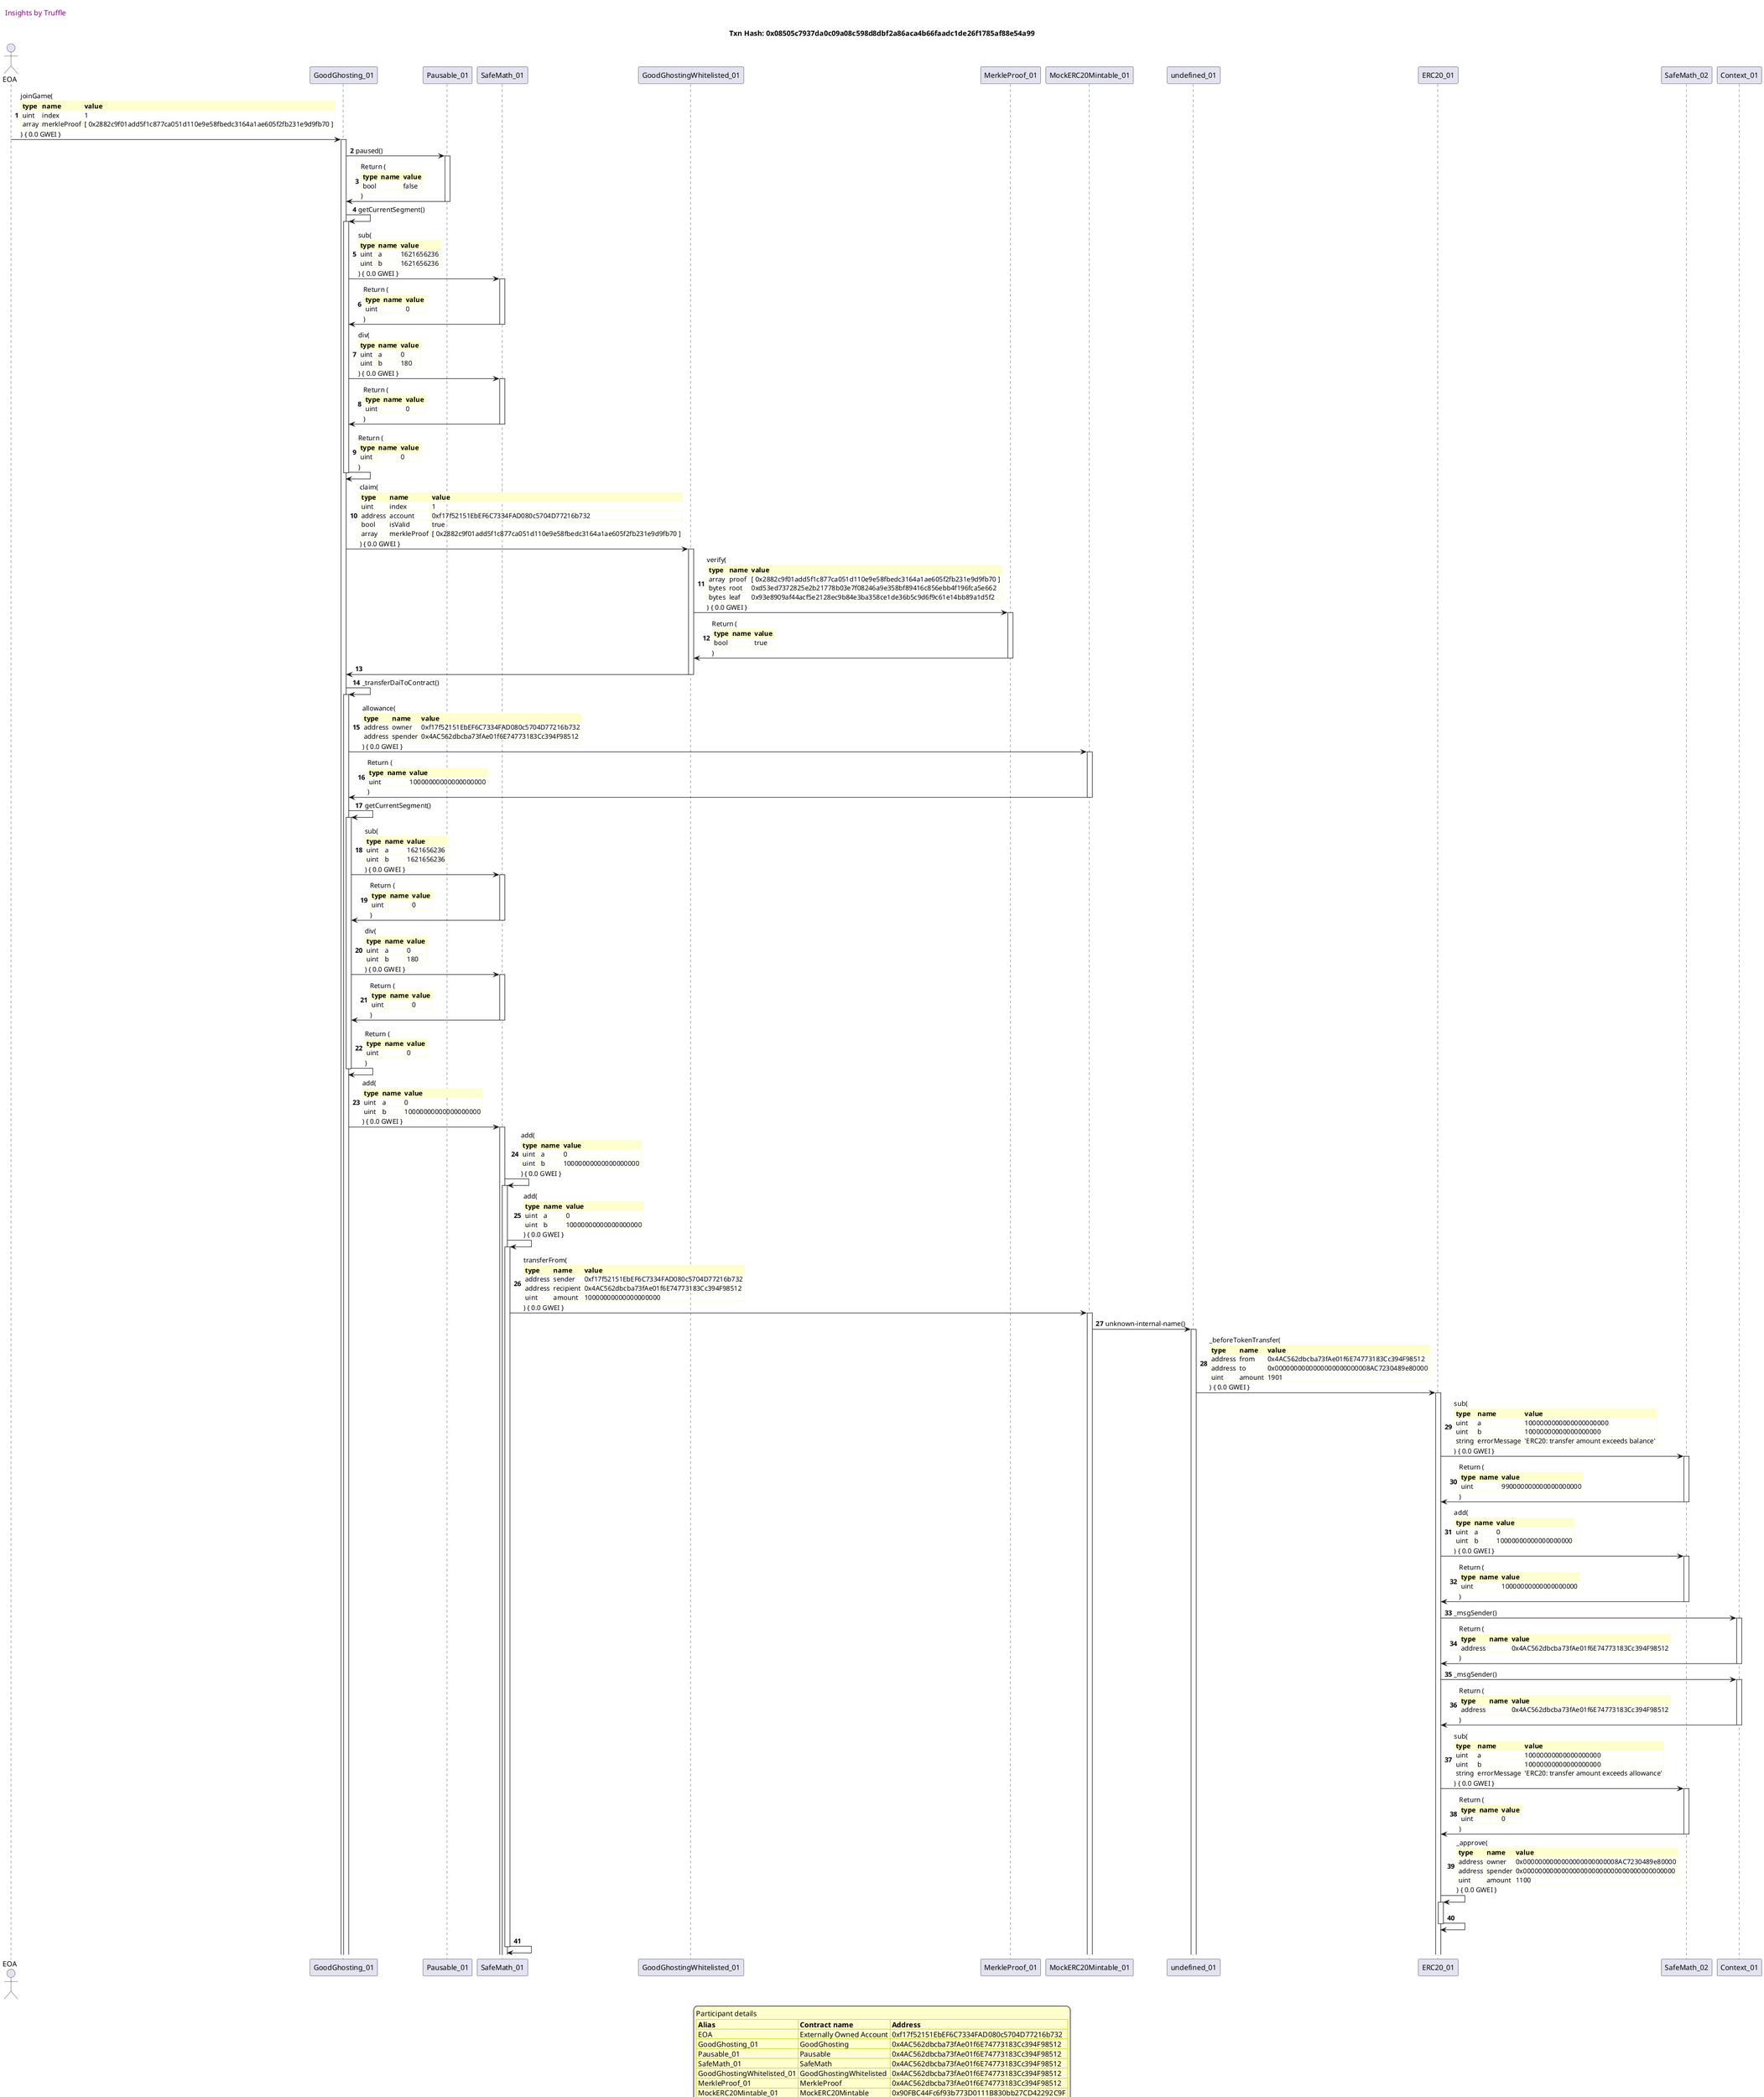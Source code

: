 

@startuml

autonumber
skinparam legendBackgroundColor #FEFECE

<style>
      header {
        HorizontalAlignment left
        FontColor purple
        FontSize 14
        Padding 10
      }
    </style>

header Insights by Truffle

title Txn Hash: 0x08505c7937da0c09a08c598d8dbf2a86aca4b66faadc1de26f1785af88e54a99


actor EOA as "EOA"
participant GoodGhosting_01 as "GoodGhosting_01"
participant Pausable_01 as "Pausable_01"
participant SafeMath_01 as "SafeMath_01"
participant GoodGhostingWhitelisted_01 as "GoodGhostingWhitelisted_01"
participant MerkleProof_01 as "MerkleProof_01"
participant MockERC20Mintable_01 as "MockERC20Mintable_01"
participant undefined_01 as "undefined_01"
participant ERC20_01 as "ERC20_01"
participant SafeMath_02 as "SafeMath_02"
participant Context_01 as "Context_01"

"EOA" -> "GoodGhosting_01" ++: joinGame(\n\
<#FEFECE,#FEFECE>|= type |= name |= value |\n\
| uint | index | 1 |\n\
| array | merkleProof | [ 0x2882c9f01add5f1c877ca051d110e9e58fbedc3164a1ae605f2fb231e9d9fb70 ] |\n\
) { 0.0 GWEI }
"GoodGhosting_01" -> "Pausable_01" ++: paused()
"Pausable_01" -> "GoodGhosting_01" --: Return (\n\
<#FEFECE,#FEFECE>|= type |= name |= value |\n\
| bool |  | false |\n\
)
"GoodGhosting_01" -> "GoodGhosting_01" ++: getCurrentSegment()
"GoodGhosting_01" -> "SafeMath_01" ++: sub(\n\
<#FEFECE,#FEFECE>|= type |= name |= value |\n\
| uint | a | 1621656236 |\n\
| uint | b | 1621656236 |\n\
) { 0.0 GWEI }
"SafeMath_01" -> "GoodGhosting_01" --: Return (\n\
<#FEFECE,#FEFECE>|= type |= name |= value |\n\
| uint |  | 0 |\n\
)
"GoodGhosting_01" -> "SafeMath_01" ++: div(\n\
<#FEFECE,#FEFECE>|= type |= name |= value |\n\
| uint | a | 0 |\n\
| uint | b | 180 |\n\
) { 0.0 GWEI }
"SafeMath_01" -> "GoodGhosting_01" --: Return (\n\
<#FEFECE,#FEFECE>|= type |= name |= value |\n\
| uint |  | 0 |\n\
)
"GoodGhosting_01" -> "GoodGhosting_01" --: Return (\n\
<#FEFECE,#FEFECE>|= type |= name |= value |\n\
| uint |  | 0 |\n\
)
"GoodGhosting_01" -> "GoodGhostingWhitelisted_01" ++: claim(\n\
<#FEFECE,#FEFECE>|= type |= name |= value |\n\
| uint | index | 1 |\n\
| address | account | 0xf17f52151EbEF6C7334FAD080c5704D77216b732 |\n\
| bool | isValid | true |\n\
| array | merkleProof | [ 0x2882c9f01add5f1c877ca051d110e9e58fbedc3164a1ae605f2fb231e9d9fb70 ] |\n\
) { 0.0 GWEI }
"GoodGhostingWhitelisted_01" -> "MerkleProof_01" ++: verify(\n\
<#FEFECE,#FEFECE>|= type |= name |= value |\n\
| array | proof | [ 0x2882c9f01add5f1c877ca051d110e9e58fbedc3164a1ae605f2fb231e9d9fb70 ] |\n\
| bytes | root | 0xd53ed7372825e2b21778b03e7f08246a9e358bf89416c856ebb4f196fca5e662 |\n\
| bytes | leaf | 0x93e8909af44acf5e2128ec9b84e3ba358ce1de36b5c9d6f9c61e14bb89a1d5f2 |\n\
) { 0.0 GWEI }
"MerkleProof_01" -> "GoodGhostingWhitelisted_01" --: Return (\n\
<#FEFECE,#FEFECE>|= type |= name |= value |\n\
| bool |  | true |\n\
)
"GoodGhostingWhitelisted_01" -> "GoodGhosting_01" --: 
"GoodGhosting_01" -> "GoodGhosting_01" ++: _transferDaiToContract()
"GoodGhosting_01" -> "MockERC20Mintable_01" ++: allowance(\n\
<#FEFECE,#FEFECE>|= type |= name |= value |\n\
| address | owner | 0xf17f52151EbEF6C7334FAD080c5704D77216b732 |\n\
| address | spender | 0x4AC562dbcba73fAe01f6E74773183Cc394F98512 |\n\
) { 0.0 GWEI }
"MockERC20Mintable_01" -> "GoodGhosting_01" --: Return (\n\
<#FEFECE,#FEFECE>|= type |= name |= value |\n\
| uint |  | 10000000000000000000 |\n\
)
"GoodGhosting_01" -> "GoodGhosting_01" ++: getCurrentSegment()
"GoodGhosting_01" -> "SafeMath_01" ++: sub(\n\
<#FEFECE,#FEFECE>|= type |= name |= value |\n\
| uint | a | 1621656236 |\n\
| uint | b | 1621656236 |\n\
) { 0.0 GWEI }
"SafeMath_01" -> "GoodGhosting_01" --: Return (\n\
<#FEFECE,#FEFECE>|= type |= name |= value |\n\
| uint |  | 0 |\n\
)
"GoodGhosting_01" -> "SafeMath_01" ++: div(\n\
<#FEFECE,#FEFECE>|= type |= name |= value |\n\
| uint | a | 0 |\n\
| uint | b | 180 |\n\
) { 0.0 GWEI }
"SafeMath_01" -> "GoodGhosting_01" --: Return (\n\
<#FEFECE,#FEFECE>|= type |= name |= value |\n\
| uint |  | 0 |\n\
)
"GoodGhosting_01" -> "GoodGhosting_01" --: Return (\n\
<#FEFECE,#FEFECE>|= type |= name |= value |\n\
| uint |  | 0 |\n\
)
"GoodGhosting_01" -> "SafeMath_01" ++: add(\n\
<#FEFECE,#FEFECE>|= type |= name |= value |\n\
| uint | a | 0 |\n\
| uint | b | 10000000000000000000 |\n\
) { 0.0 GWEI }
"SafeMath_01" -> "SafeMath_01" ++: add(\n\
<#FEFECE,#FEFECE>|= type |= name |= value |\n\
| uint | a | 0 |\n\
| uint | b | 10000000000000000000 |\n\
) { 0.0 GWEI }
"SafeMath_01" -> "SafeMath_01" ++: add(\n\
<#FEFECE,#FEFECE>|= type |= name |= value |\n\
| uint | a | 0 |\n\
| uint | b | 10000000000000000000 |\n\
) { 0.0 GWEI }
"SafeMath_01" -> "MockERC20Mintable_01" ++: transferFrom(\n\
<#FEFECE,#FEFECE>|= type |= name |= value |\n\
| address | sender | 0xf17f52151EbEF6C7334FAD080c5704D77216b732 |\n\
| address | recipient | 0x4AC562dbcba73fAe01f6E74773183Cc394F98512 |\n\
| uint | amount | 10000000000000000000 |\n\
) { 0.0 GWEI }
"MockERC20Mintable_01" -> "undefined_01" ++: unknown-internal-name()
"undefined_01" -> "ERC20_01" ++: _beforeTokenTransfer(\n\
<#FEFECE,#FEFECE>|= type |= name |= value |\n\
| address | from | 0x4AC562dbcba73fAe01f6E74773183Cc394F98512 |\n\
| address | to | 0x0000000000000000000000008AC7230489e80000 |\n\
| uint | amount | 1901 |\n\
) { 0.0 GWEI }
"ERC20_01" -> "SafeMath_02" ++: sub(\n\
<#FEFECE,#FEFECE>|= type |= name |= value |\n\
| uint | a | 1000000000000000000000 |\n\
| uint | b | 10000000000000000000 |\n\
| string | errorMessage | 'ERC20: transfer amount exceeds balance' |\n\
) { 0.0 GWEI }
"SafeMath_02" -> "ERC20_01" --: Return (\n\
<#FEFECE,#FEFECE>|= type |= name |= value |\n\
| uint |  | 990000000000000000000 |\n\
)
"ERC20_01" -> "SafeMath_02" ++: add(\n\
<#FEFECE,#FEFECE>|= type |= name |= value |\n\
| uint | a | 0 |\n\
| uint | b | 10000000000000000000 |\n\
) { 0.0 GWEI }
"SafeMath_02" -> "ERC20_01" --: Return (\n\
<#FEFECE,#FEFECE>|= type |= name |= value |\n\
| uint |  | 10000000000000000000 |\n\
)
"ERC20_01" -> "Context_01" ++: _msgSender()
"Context_01" -> "ERC20_01" --: Return (\n\
<#FEFECE,#FEFECE>|= type |= name |= value |\n\
| address |  | 0x4AC562dbcba73fAe01f6E74773183Cc394F98512 |\n\
)
"ERC20_01" -> "Context_01" ++: _msgSender()
"Context_01" -> "ERC20_01" --: Return (\n\
<#FEFECE,#FEFECE>|= type |= name |= value |\n\
| address |  | 0x4AC562dbcba73fAe01f6E74773183Cc394F98512 |\n\
)
"ERC20_01" -> "SafeMath_02" ++: sub(\n\
<#FEFECE,#FEFECE>|= type |= name |= value |\n\
| uint | a | 10000000000000000000 |\n\
| uint | b | 10000000000000000000 |\n\
| string | errorMessage | 'ERC20: transfer amount exceeds allowance' |\n\
) { 0.0 GWEI }
"SafeMath_02" -> "ERC20_01" --: Return (\n\
<#FEFECE,#FEFECE>|= type |= name |= value |\n\
| uint |  | 0 |\n\
)
"ERC20_01" -> "ERC20_01" ++: _approve(\n\
<#FEFECE,#FEFECE>|= type |= name |= value |\n\
| address | owner | 0x0000000000000000000000008AC7230489e80000 |\n\
| address | spender | 0x0000000000000000000000000000000000000000 |\n\
| uint | amount | 1100 |\n\
) { 0.0 GWEI }
"ERC20_01" -> "ERC20_01" --: 
"SafeMath_01" -> "SafeMath_01" --: 

legend
Participant details
<#FEFECE,#D0D000>|= Alias |= Contract name |= Address |
<#FEFECE>| EOA | Externally Owned Account | 0xf17f52151EbEF6C7334FAD080c5704D77216b732 |
<#FEFECE>| GoodGhosting_01 | GoodGhosting | 0x4AC562dbcba73fAe01f6E74773183Cc394F98512 |
<#FEFECE>| Pausable_01 | Pausable | 0x4AC562dbcba73fAe01f6E74773183Cc394F98512 |
<#FEFECE>| SafeMath_01 | SafeMath | 0x4AC562dbcba73fAe01f6E74773183Cc394F98512 |
<#FEFECE>| GoodGhostingWhitelisted_01 | GoodGhostingWhitelisted | 0x4AC562dbcba73fAe01f6E74773183Cc394F98512 |
<#FEFECE>| MerkleProof_01 | MerkleProof | 0x4AC562dbcba73fAe01f6E74773183Cc394F98512 |
<#FEFECE>| MockERC20Mintable_01 | MockERC20Mintable | 0x90FBC44Fc6f93b773D0111B830bb27CD42292C9F |
<#FEFECE>| undefined_01 | undefined | 0x90FBC44Fc6f93b773D0111B830bb27CD42292C9F |
<#FEFECE>| ERC20_01 | ERC20 | 0x90FBC44Fc6f93b773D0111B830bb27CD42292C9F |
<#FEFECE>| SafeMath_02 | SafeMath | 0x90FBC44Fc6f93b773D0111B830bb27CD42292C9F |
<#FEFECE>| Context_01 | Context | 0x90FBC44Fc6f93b773D0111B830bb27CD42292C9F |
endlegend

@enduml